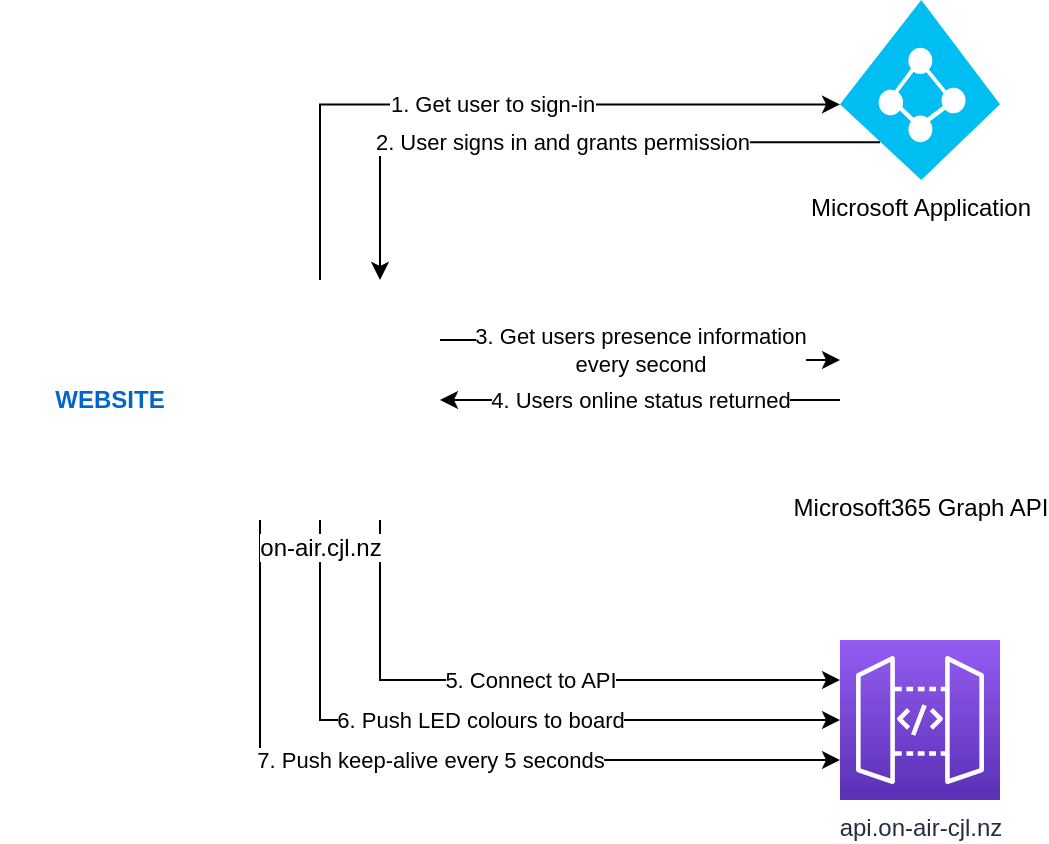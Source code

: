 <mxfile version="15.5.8" type="device"><diagram id="p-zWkTYhOK8cEhU4CSyU" name="Page-1"><mxGraphModel dx="2066" dy="1050" grid="1" gridSize="10" guides="1" tooltips="1" connect="1" arrows="1" fold="1" page="1" pageScale="1" pageWidth="850" pageHeight="1100" math="0" shadow="0"><root><mxCell id="0"/><mxCell id="1" parent="0"/><mxCell id="bMP5lToHSpKZH8LEGQH4-5" value="1. Get user to sign-in" style="edgeStyle=orthogonalEdgeStyle;rounded=0;orthogonalLoop=1;jettySize=auto;html=1;entryX=0;entryY=0.58;entryDx=0;entryDy=0;entryPerimeter=0;" parent="1" source="bMP5lToHSpKZH8LEGQH4-1" target="bMP5lToHSpKZH8LEGQH4-2" edge="1"><mxGeometry relative="1" as="geometry"><Array as="points"><mxPoint x="180" y="192"/></Array></mxGeometry></mxCell><mxCell id="bMP5lToHSpKZH8LEGQH4-7" value="3. Get users presence information&lt;br&gt;every second" style="edgeStyle=orthogonalEdgeStyle;rounded=0;orthogonalLoop=1;jettySize=auto;html=1;exitX=1;exitY=0.25;exitDx=0;exitDy=0;entryX=0;entryY=0.25;entryDx=0;entryDy=0;" parent="1" source="bMP5lToHSpKZH8LEGQH4-1" target="bMP5lToHSpKZH8LEGQH4-3" edge="1"><mxGeometry relative="1" as="geometry"/></mxCell><mxCell id="bMP5lToHSpKZH8LEGQH4-9" value="5. Connect to API" style="edgeStyle=orthogonalEdgeStyle;rounded=0;orthogonalLoop=1;jettySize=auto;html=1;exitX=0.75;exitY=1;exitDx=0;exitDy=0;entryX=0;entryY=0.25;entryDx=0;entryDy=0;entryPerimeter=0;" parent="1" source="bMP5lToHSpKZH8LEGQH4-1" target="bMP5lToHSpKZH8LEGQH4-4" edge="1"><mxGeometry relative="1" as="geometry"/></mxCell><mxCell id="bMP5lToHSpKZH8LEGQH4-10" value="6. Push LED colours to board" style="edgeStyle=orthogonalEdgeStyle;rounded=0;orthogonalLoop=1;jettySize=auto;html=1;exitX=0.5;exitY=1;exitDx=0;exitDy=0;entryX=0;entryY=0.5;entryDx=0;entryDy=0;entryPerimeter=0;" parent="1" source="bMP5lToHSpKZH8LEGQH4-1" target="bMP5lToHSpKZH8LEGQH4-4" edge="1"><mxGeometry relative="1" as="geometry"><Array as="points"><mxPoint x="180" y="500"/></Array></mxGeometry></mxCell><mxCell id="-GE1dZokenxVyJdP6tLS-1" value="7. Push keep-alive every 5 seconds" style="edgeStyle=orthogonalEdgeStyle;rounded=0;orthogonalLoop=1;jettySize=auto;html=1;exitX=0.25;exitY=1;exitDx=0;exitDy=0;entryX=0;entryY=0.75;entryDx=0;entryDy=0;entryPerimeter=0;" edge="1" parent="1" source="bMP5lToHSpKZH8LEGQH4-1" target="bMP5lToHSpKZH8LEGQH4-4"><mxGeometry relative="1" as="geometry"/></mxCell><mxCell id="bMP5lToHSpKZH8LEGQH4-1" value="on-air.cjl.nz&lt;br&gt;" style="shape=image;html=1;verticalAlign=top;verticalLabelPosition=bottom;labelBackgroundColor=#ffffff;imageAspect=0;aspect=fixed;image=https://cdn3.iconfinder.com/data/icons/essential-pack/32/33-Web_Browser-128.png" parent="1" vertex="1"><mxGeometry x="120" y="280" width="120" height="120" as="geometry"/></mxCell><mxCell id="bMP5lToHSpKZH8LEGQH4-6" value="2. User signs in and grants permission" style="edgeStyle=orthogonalEdgeStyle;rounded=0;orthogonalLoop=1;jettySize=auto;html=1;exitX=0.25;exitY=0.79;exitDx=0;exitDy=0;exitPerimeter=0;entryX=0.75;entryY=0;entryDx=0;entryDy=0;" parent="1" source="bMP5lToHSpKZH8LEGQH4-2" target="bMP5lToHSpKZH8LEGQH4-1" edge="1"><mxGeometry relative="1" as="geometry"/></mxCell><mxCell id="bMP5lToHSpKZH8LEGQH4-2" value="Microsoft Application" style="verticalLabelPosition=bottom;html=1;verticalAlign=top;align=center;strokeColor=none;fillColor=#00BEF2;shape=mxgraph.azure.azure_active_directory;" parent="1" vertex="1"><mxGeometry x="440" y="140" width="80" height="90" as="geometry"/></mxCell><mxCell id="bMP5lToHSpKZH8LEGQH4-8" value="4. Users online status returned" style="edgeStyle=orthogonalEdgeStyle;rounded=0;orthogonalLoop=1;jettySize=auto;html=1;exitX=0;exitY=0.5;exitDx=0;exitDy=0;" parent="1" source="bMP5lToHSpKZH8LEGQH4-3" target="bMP5lToHSpKZH8LEGQH4-1" edge="1"><mxGeometry relative="1" as="geometry"/></mxCell><mxCell id="bMP5lToHSpKZH8LEGQH4-3" value="Microsoft365 Graph API" style="shape=image;html=1;verticalAlign=top;verticalLabelPosition=bottom;labelBackgroundColor=#ffffff;imageAspect=0;aspect=fixed;image=https://cdn3.iconfinder.com/data/icons/address-book-providers-in-black-white/512/office365-128.png" parent="1" vertex="1"><mxGeometry x="440" y="300" width="80" height="80" as="geometry"/></mxCell><mxCell id="bMP5lToHSpKZH8LEGQH4-4" value="api.on-air-cjl.nz" style="sketch=0;points=[[0,0,0],[0.25,0,0],[0.5,0,0],[0.75,0,0],[1,0,0],[0,1,0],[0.25,1,0],[0.5,1,0],[0.75,1,0],[1,1,0],[0,0.25,0],[0,0.5,0],[0,0.75,0],[1,0.25,0],[1,0.5,0],[1,0.75,0]];outlineConnect=0;fontColor=#232F3E;gradientColor=#945DF2;gradientDirection=north;fillColor=#5A30B5;strokeColor=#ffffff;dashed=0;verticalLabelPosition=bottom;verticalAlign=top;align=center;html=1;fontSize=12;fontStyle=0;aspect=fixed;shape=mxgraph.aws4.resourceIcon;resIcon=mxgraph.aws4.api_gateway;" parent="1" vertex="1"><mxGeometry x="440" y="460" width="80" height="80" as="geometry"/></mxCell><mxCell id="-GE1dZokenxVyJdP6tLS-2" value="WEBSITE" style="text;html=1;strokeColor=none;fillColor=none;align=center;verticalAlign=middle;whiteSpace=wrap;rounded=0;fontStyle=1;fontColor=#0066CC;" vertex="1" parent="1"><mxGeometry x="20" y="325" width="110" height="30" as="geometry"/></mxCell></root></mxGraphModel></diagram></mxfile>